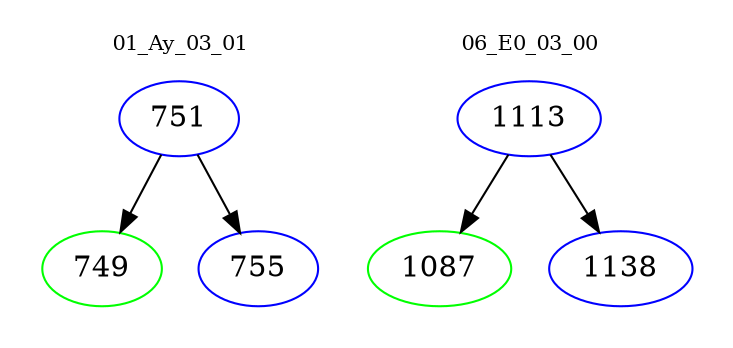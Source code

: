 digraph{
subgraph cluster_0 {
color = white
label = "01_Ay_03_01";
fontsize=10;
T0_751 [label="751", color="blue"]
T0_751 -> T0_749 [color="black"]
T0_749 [label="749", color="green"]
T0_751 -> T0_755 [color="black"]
T0_755 [label="755", color="blue"]
}
subgraph cluster_1 {
color = white
label = "06_E0_03_00";
fontsize=10;
T1_1113 [label="1113", color="blue"]
T1_1113 -> T1_1087 [color="black"]
T1_1087 [label="1087", color="green"]
T1_1113 -> T1_1138 [color="black"]
T1_1138 [label="1138", color="blue"]
}
}
